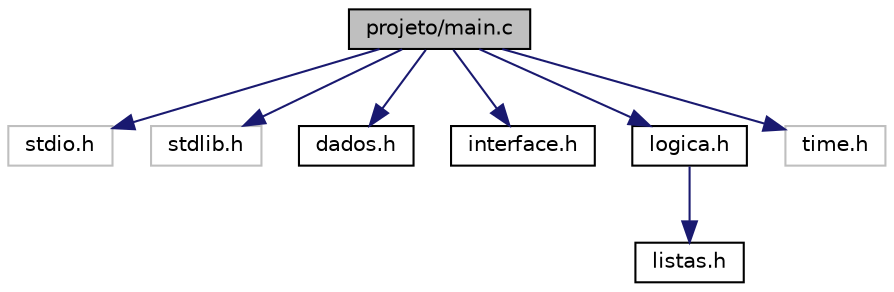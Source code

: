 digraph "projeto/main.c"
{
 // LATEX_PDF_SIZE
  edge [fontname="Helvetica",fontsize="10",labelfontname="Helvetica",labelfontsize="10"];
  node [fontname="Helvetica",fontsize="10",shape=record];
  Node1 [label="projeto/main.c",height=0.2,width=0.4,color="black", fillcolor="grey75", style="filled", fontcolor="black",tooltip=" "];
  Node1 -> Node2 [color="midnightblue",fontsize="10",style="solid"];
  Node2 [label="stdio.h",height=0.2,width=0.4,color="grey75", fillcolor="white", style="filled",tooltip=" "];
  Node1 -> Node3 [color="midnightblue",fontsize="10",style="solid"];
  Node3 [label="stdlib.h",height=0.2,width=0.4,color="grey75", fillcolor="white", style="filled",tooltip=" "];
  Node1 -> Node4 [color="midnightblue",fontsize="10",style="solid"];
  Node4 [label="dados.h",height=0.2,width=0.4,color="black", fillcolor="white", style="filled",URL="$projeto_2dados_8h.html",tooltip=" "];
  Node1 -> Node5 [color="midnightblue",fontsize="10",style="solid"];
  Node5 [label="interface.h",height=0.2,width=0.4,color="black", fillcolor="white", style="filled",URL="$projeto_2interface_8h.html",tooltip=" "];
  Node1 -> Node6 [color="midnightblue",fontsize="10",style="solid"];
  Node6 [label="logica.h",height=0.2,width=0.4,color="black", fillcolor="white", style="filled",URL="$projeto_2logica_8h.html",tooltip=" "];
  Node6 -> Node7 [color="midnightblue",fontsize="10",style="solid"];
  Node7 [label="listas.h",height=0.2,width=0.4,color="black", fillcolor="white", style="filled",URL="$projeto_2listas_8h.html",tooltip=" "];
  Node1 -> Node8 [color="midnightblue",fontsize="10",style="solid"];
  Node8 [label="time.h",height=0.2,width=0.4,color="grey75", fillcolor="white", style="filled",tooltip=" "];
}
